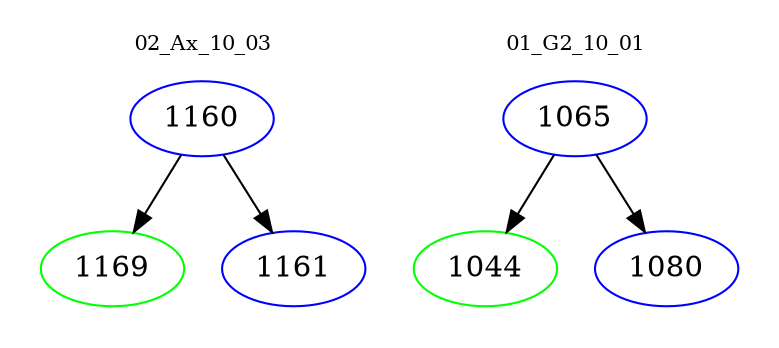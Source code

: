 digraph{
subgraph cluster_0 {
color = white
label = "02_Ax_10_03";
fontsize=10;
T0_1160 [label="1160", color="blue"]
T0_1160 -> T0_1169 [color="black"]
T0_1169 [label="1169", color="green"]
T0_1160 -> T0_1161 [color="black"]
T0_1161 [label="1161", color="blue"]
}
subgraph cluster_1 {
color = white
label = "01_G2_10_01";
fontsize=10;
T1_1065 [label="1065", color="blue"]
T1_1065 -> T1_1044 [color="black"]
T1_1044 [label="1044", color="green"]
T1_1065 -> T1_1080 [color="black"]
T1_1080 [label="1080", color="blue"]
}
}
